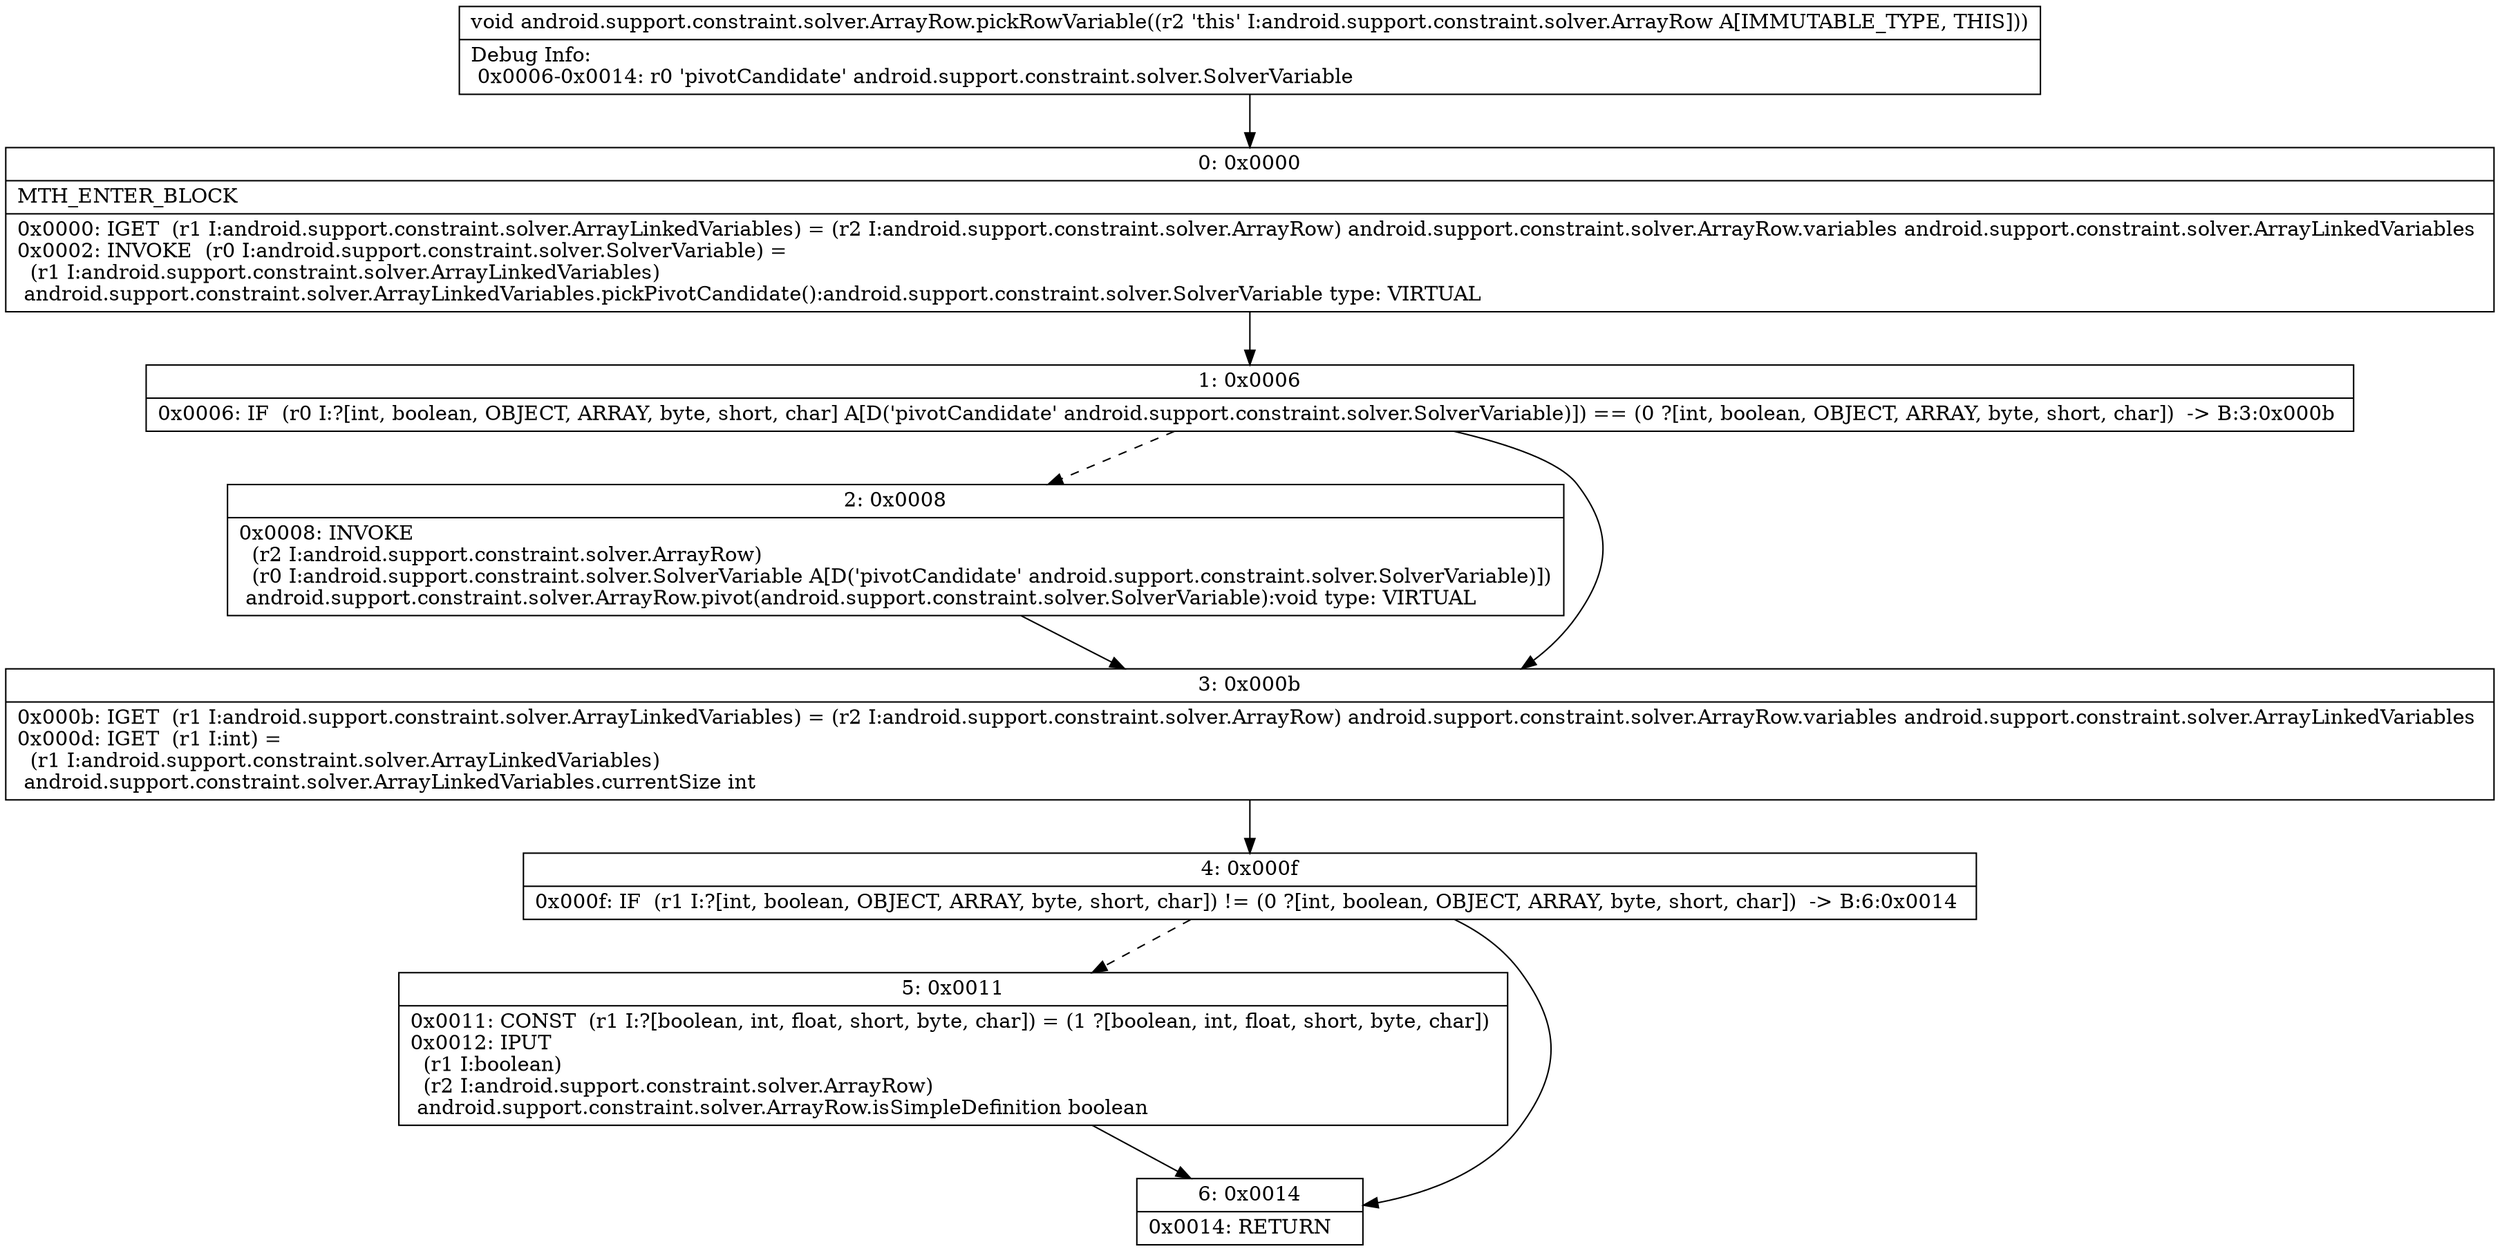 digraph "CFG forandroid.support.constraint.solver.ArrayRow.pickRowVariable()V" {
Node_0 [shape=record,label="{0\:\ 0x0000|MTH_ENTER_BLOCK\l|0x0000: IGET  (r1 I:android.support.constraint.solver.ArrayLinkedVariables) = (r2 I:android.support.constraint.solver.ArrayRow) android.support.constraint.solver.ArrayRow.variables android.support.constraint.solver.ArrayLinkedVariables \l0x0002: INVOKE  (r0 I:android.support.constraint.solver.SolverVariable) = \l  (r1 I:android.support.constraint.solver.ArrayLinkedVariables)\l android.support.constraint.solver.ArrayLinkedVariables.pickPivotCandidate():android.support.constraint.solver.SolverVariable type: VIRTUAL \l}"];
Node_1 [shape=record,label="{1\:\ 0x0006|0x0006: IF  (r0 I:?[int, boolean, OBJECT, ARRAY, byte, short, char] A[D('pivotCandidate' android.support.constraint.solver.SolverVariable)]) == (0 ?[int, boolean, OBJECT, ARRAY, byte, short, char])  \-\> B:3:0x000b \l}"];
Node_2 [shape=record,label="{2\:\ 0x0008|0x0008: INVOKE  \l  (r2 I:android.support.constraint.solver.ArrayRow)\l  (r0 I:android.support.constraint.solver.SolverVariable A[D('pivotCandidate' android.support.constraint.solver.SolverVariable)])\l android.support.constraint.solver.ArrayRow.pivot(android.support.constraint.solver.SolverVariable):void type: VIRTUAL \l}"];
Node_3 [shape=record,label="{3\:\ 0x000b|0x000b: IGET  (r1 I:android.support.constraint.solver.ArrayLinkedVariables) = (r2 I:android.support.constraint.solver.ArrayRow) android.support.constraint.solver.ArrayRow.variables android.support.constraint.solver.ArrayLinkedVariables \l0x000d: IGET  (r1 I:int) = \l  (r1 I:android.support.constraint.solver.ArrayLinkedVariables)\l android.support.constraint.solver.ArrayLinkedVariables.currentSize int \l}"];
Node_4 [shape=record,label="{4\:\ 0x000f|0x000f: IF  (r1 I:?[int, boolean, OBJECT, ARRAY, byte, short, char]) != (0 ?[int, boolean, OBJECT, ARRAY, byte, short, char])  \-\> B:6:0x0014 \l}"];
Node_5 [shape=record,label="{5\:\ 0x0011|0x0011: CONST  (r1 I:?[boolean, int, float, short, byte, char]) = (1 ?[boolean, int, float, short, byte, char]) \l0x0012: IPUT  \l  (r1 I:boolean)\l  (r2 I:android.support.constraint.solver.ArrayRow)\l android.support.constraint.solver.ArrayRow.isSimpleDefinition boolean \l}"];
Node_6 [shape=record,label="{6\:\ 0x0014|0x0014: RETURN   \l}"];
MethodNode[shape=record,label="{void android.support.constraint.solver.ArrayRow.pickRowVariable((r2 'this' I:android.support.constraint.solver.ArrayRow A[IMMUTABLE_TYPE, THIS]))  | Debug Info:\l  0x0006\-0x0014: r0 'pivotCandidate' android.support.constraint.solver.SolverVariable\l}"];
MethodNode -> Node_0;
Node_0 -> Node_1;
Node_1 -> Node_2[style=dashed];
Node_1 -> Node_3;
Node_2 -> Node_3;
Node_3 -> Node_4;
Node_4 -> Node_5[style=dashed];
Node_4 -> Node_6;
Node_5 -> Node_6;
}

